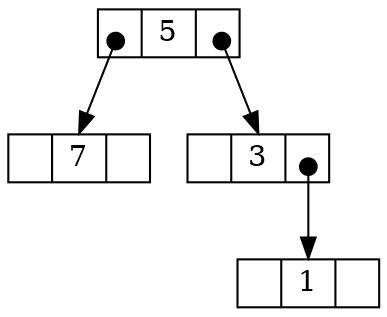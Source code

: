 digraph tree {
  splines=false
  node [shape=record,height=.1]
  edge [tailclip=false, arrowtail=dot, dir=both];

  n0 [label="<left> | <value> 5 | <right>"];
  n0:left:c -> n1:value;
  n1 [label="<left> | <value> 7 | <right>"];
  n0:right:c -> n2:value;
  n2 [label="<left> | <value> 3 | <right>"];
  n2:right:c -> n3:value;
  n3 [label="<left> | <value> 1 | <right>"];
}